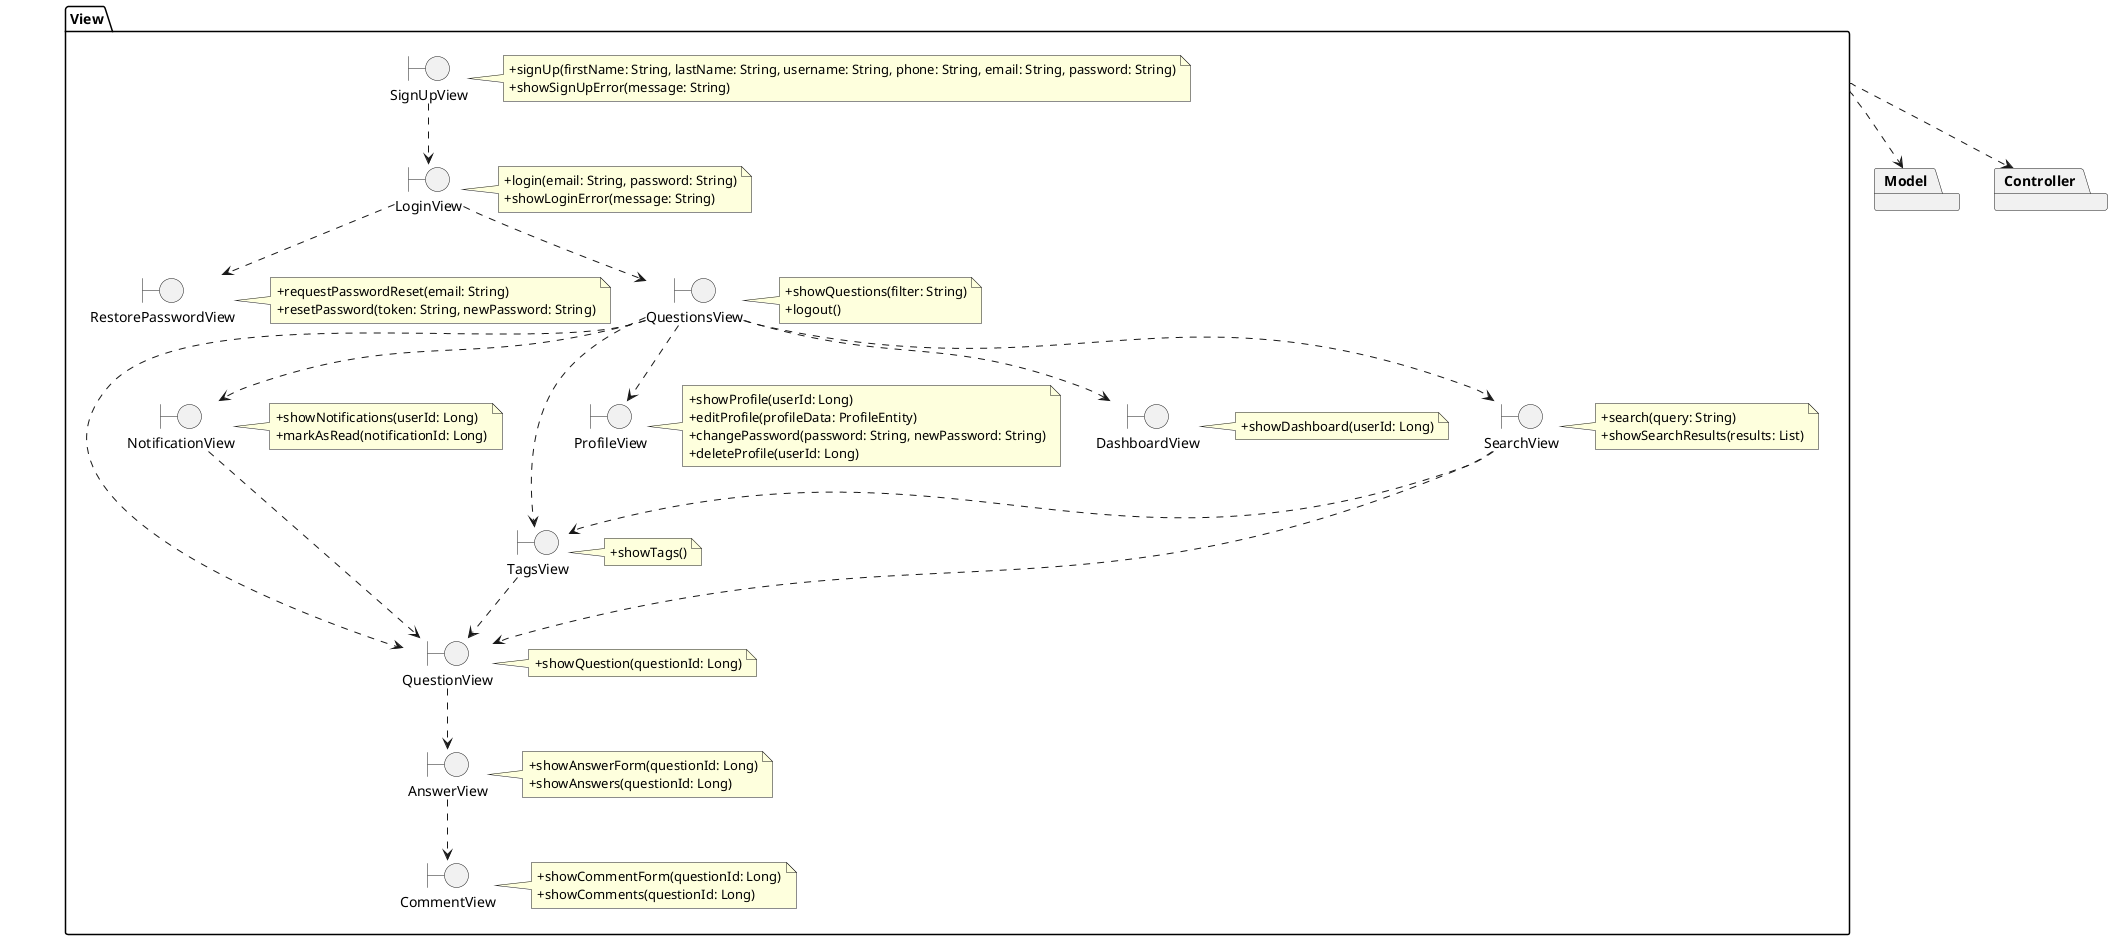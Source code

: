 @startuml

package Model {
}

package Controller {
}

View .down.> Controller
View .down.> Model

package View {
    boundary SignUpView
        note right of SignUpView
            +signUp(firstName: String, lastName: String, username: String, phone: String, email: String, password: String)
            +showSignUpError(message: String)
        end note

    boundary LoginView
    note right of LoginView
        +login(email: String, password: String)
        +showLoginError(message: String)
    end note

    boundary RestorePasswordView
    note right of RestorePasswordView
        +requestPasswordReset(email: String)
        +resetPassword(token: String, newPassword: String)
    end note

    boundary QuestionsView
    note right of QuestionsView
        +showQuestions(filter: String)
        +logout()
    end note

    boundary QuestionView
    note right of QuestionView
        +showQuestion(questionId: Long)
    end note

    boundary AnswerView
    note right of AnswerView
        +showAnswerForm(questionId: Long)
        +showAnswers(questionId: Long)
    end note

    boundary CommentView
    note right of CommentView
        +showCommentForm(questionId: Long)
        +showComments(questionId: Long)
    end note

    boundary NotificationView
    note right of NotificationView
        +showNotifications(userId: Long)
        +markAsRead(notificationId: Long)
    end note

    boundary TagsView
    note right of TagsView
        +showTags()
    end note

    boundary ProfileView
    note right of ProfileView
        +showProfile(userId: Long)
        +editProfile(profileData: ProfileEntity)
        +changePassword(password: String, newPassword: String)
        +deleteProfile(userId: Long)
    end note

    boundary DashboardView
    note right of DashboardView
        +showDashboard(userId: Long)
    end note

    boundary SearchView
    note right of SearchView
        +search(query: String)
        +showSearchResults(results: List)
    end note

    SignUpView ..> LoginView
    LoginView ..> QuestionsView
    LoginView ..> RestorePasswordView
    QuestionsView ..> QuestionView
    QuestionsView ..> NotificationView
    QuestionsView ..> TagsView
    QuestionsView ..> ProfileView
    QuestionsView ..> DashboardView
    QuestionView ..> AnswerView
    AnswerView ..> CommentView
    NotificationView ..> QuestionView
    TagsView ..> QuestionView
    QuestionsView ..> SearchView
    SearchView ..> TagsView
    SearchView ..> QuestionView

}

@enduml